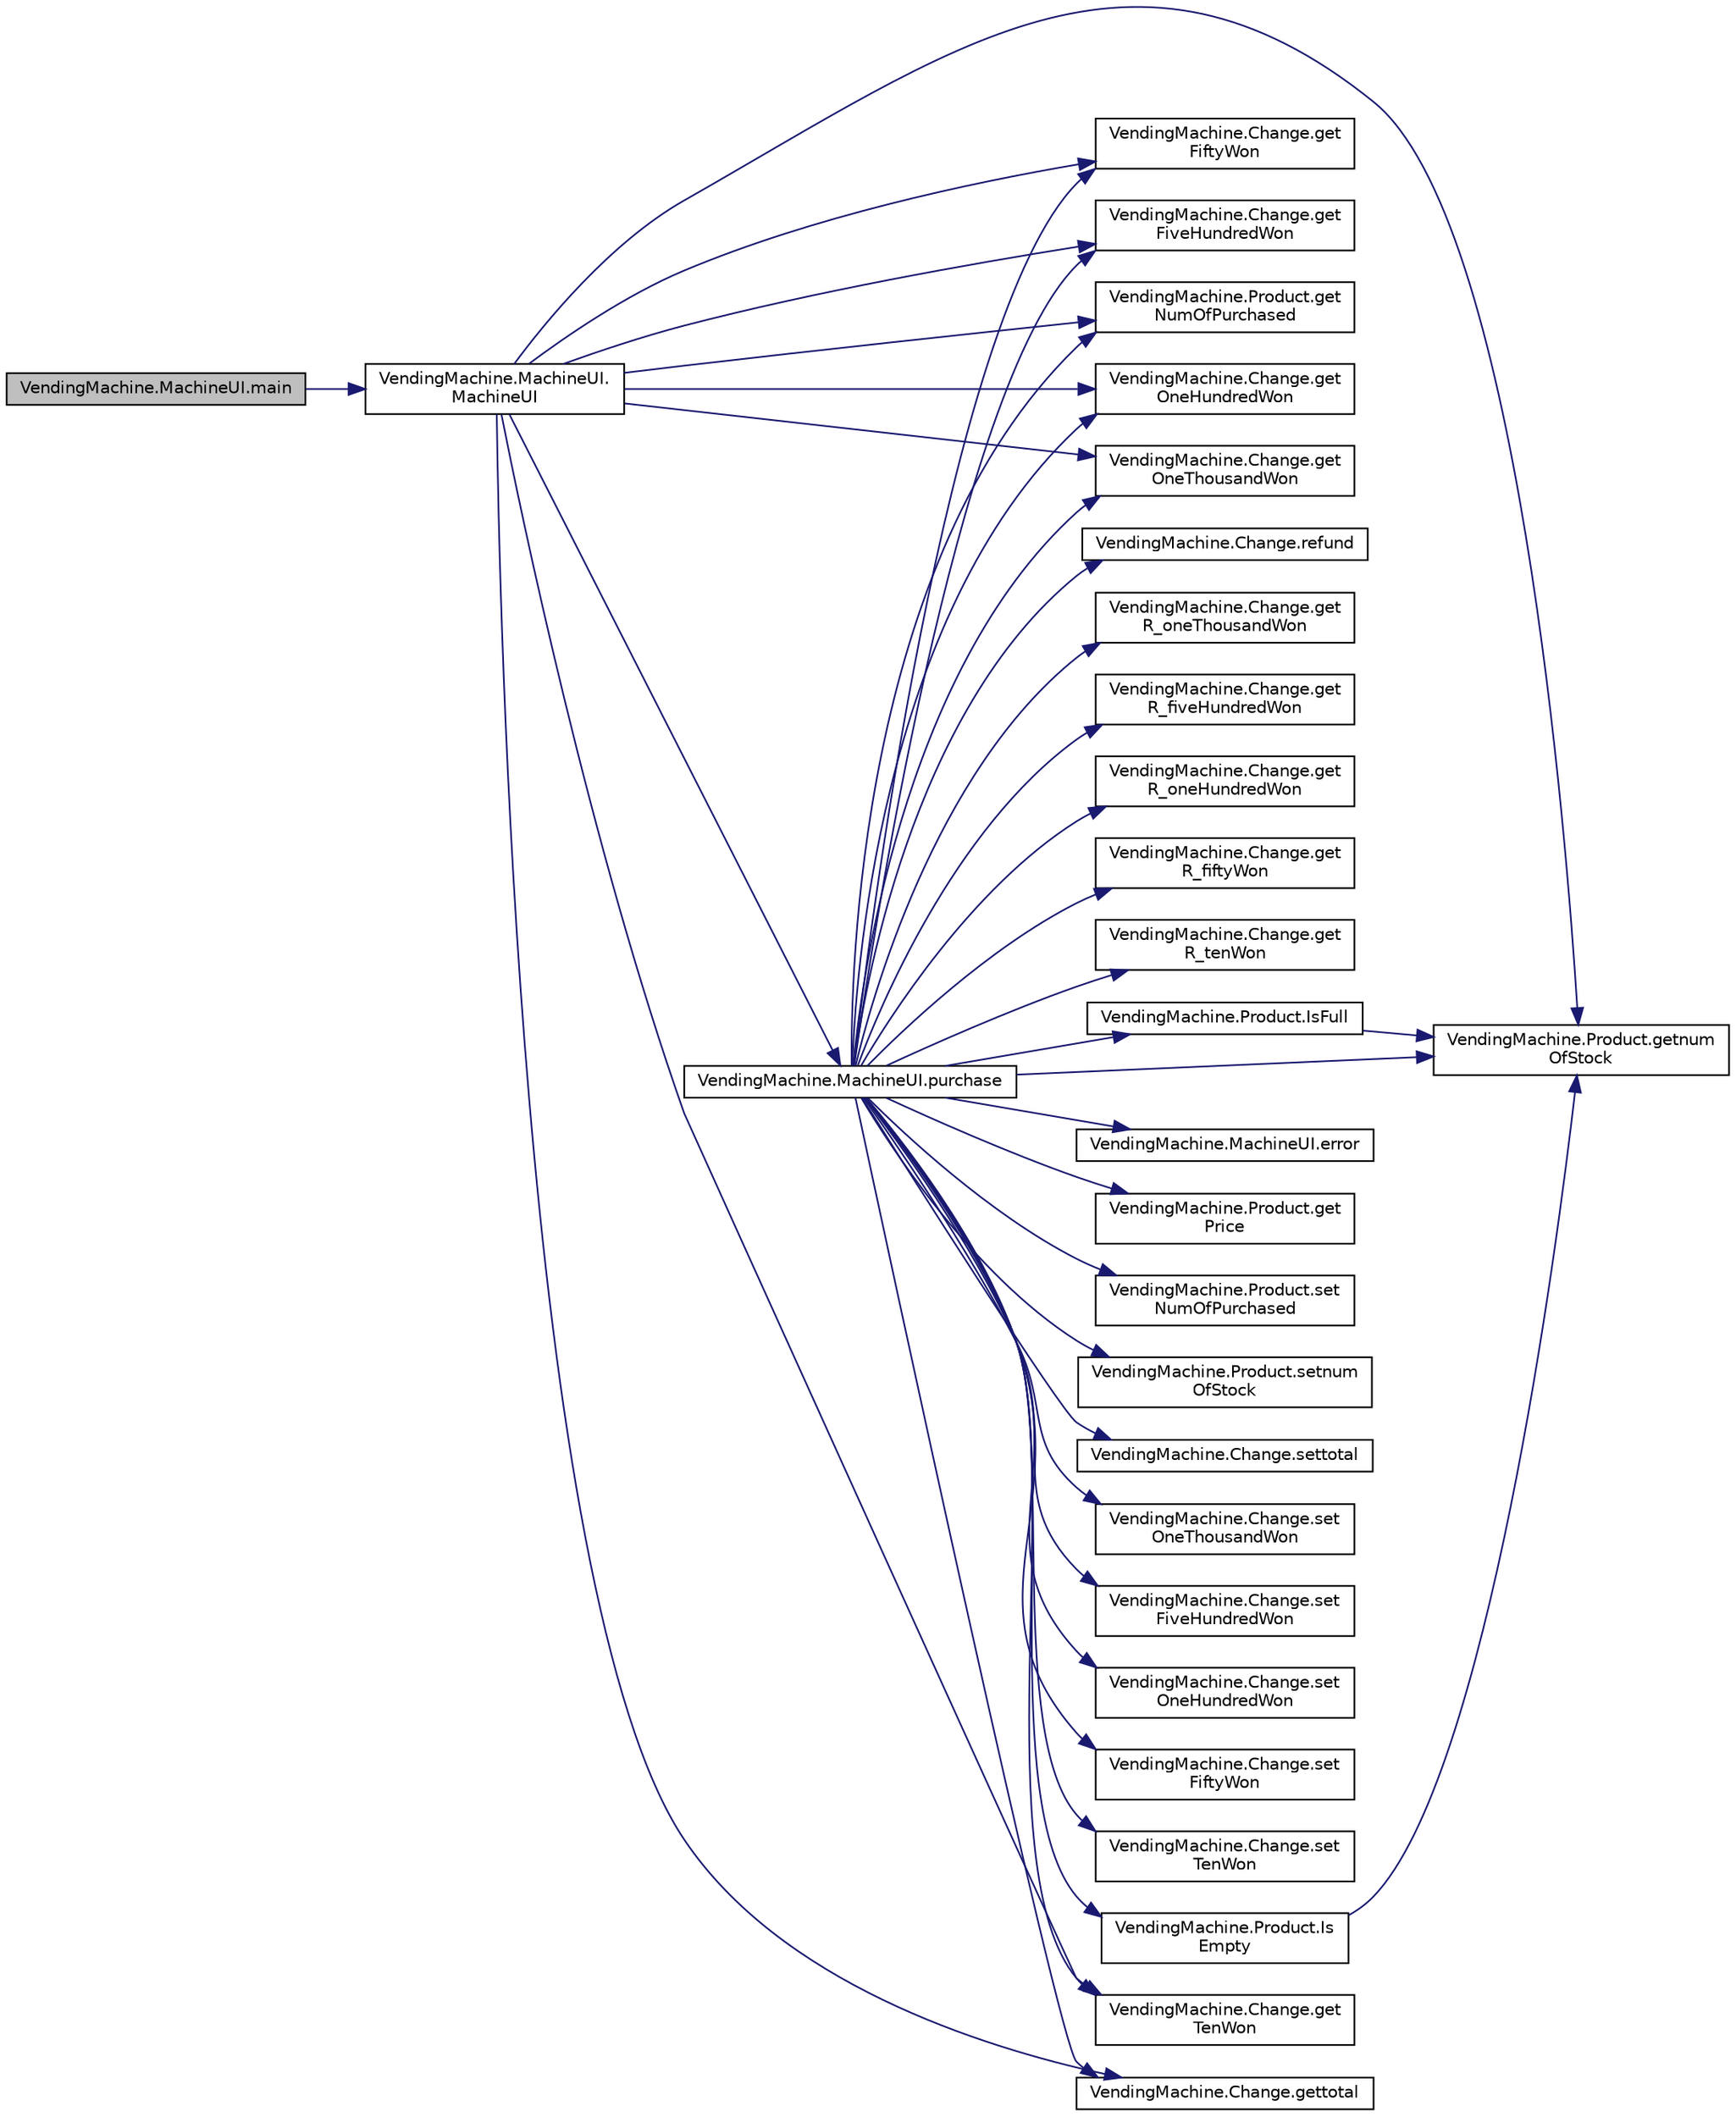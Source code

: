 digraph "VendingMachine.MachineUI.main"
{
  edge [fontname="Helvetica",fontsize="10",labelfontname="Helvetica",labelfontsize="10"];
  node [fontname="Helvetica",fontsize="10",shape=record];
  rankdir="LR";
  Node1 [label="VendingMachine.MachineUI.main",height=0.2,width=0.4,color="black", fillcolor="grey75", style="filled", fontcolor="black"];
  Node1 -> Node2 [color="midnightblue",fontsize="10",style="solid",fontname="Helvetica"];
  Node2 [label="VendingMachine.MachineUI.\lMachineUI",height=0.2,width=0.4,color="black", fillcolor="white", style="filled",URL="$class_vending_machine_1_1_machine_u_i.html#a3c614e330b9975abf0909d61b694f8d9",tooltip="VendingMachine UI의 제목을 만들어주고 글꼴도 바꿔줌 images폴더를 만들어 음료수 사진들 저장 setBounds..."];
  Node2 -> Node3 [color="midnightblue",fontsize="10",style="solid",fontname="Helvetica"];
  Node3 [label="VendingMachine.Change.get\lFiftyWon",height=0.2,width=0.4,color="black", fillcolor="white", style="filled",URL="$class_vending_machine_1_1_change.html#a1ef85014ae005316e4a39db49e8364a7"];
  Node2 -> Node4 [color="midnightblue",fontsize="10",style="solid",fontname="Helvetica"];
  Node4 [label="VendingMachine.Change.get\lFiveHundredWon",height=0.2,width=0.4,color="black", fillcolor="white", style="filled",URL="$class_vending_machine_1_1_change.html#afa26632165b427a19133f182996587a3"];
  Node2 -> Node5 [color="midnightblue",fontsize="10",style="solid",fontname="Helvetica"];
  Node5 [label="VendingMachine.Product.get\lNumOfPurchased",height=0.2,width=0.4,color="black", fillcolor="white", style="filled",URL="$class_vending_machine_1_1_product.html#aefa8a5881c5569171a8cf1161b4bd911"];
  Node2 -> Node6 [color="midnightblue",fontsize="10",style="solid",fontname="Helvetica"];
  Node6 [label="VendingMachine.Product.getnum\lOfStock",height=0.2,width=0.4,color="black", fillcolor="white", style="filled",URL="$class_vending_machine_1_1_product.html#a199bec8565bf69e9231248a49076a01b"];
  Node2 -> Node7 [color="midnightblue",fontsize="10",style="solid",fontname="Helvetica"];
  Node7 [label="VendingMachine.Change.get\lOneHundredWon",height=0.2,width=0.4,color="black", fillcolor="white", style="filled",URL="$class_vending_machine_1_1_change.html#ac814aaff5cfe37b1a71899f750f4d99e"];
  Node2 -> Node8 [color="midnightblue",fontsize="10",style="solid",fontname="Helvetica"];
  Node8 [label="VendingMachine.Change.get\lOneThousandWon",height=0.2,width=0.4,color="black", fillcolor="white", style="filled",URL="$class_vending_machine_1_1_change.html#a4207ff32f227afb89076b87a3812cf2e"];
  Node2 -> Node9 [color="midnightblue",fontsize="10",style="solid",fontname="Helvetica"];
  Node9 [label="VendingMachine.Change.get\lTenWon",height=0.2,width=0.4,color="black", fillcolor="white", style="filled",URL="$class_vending_machine_1_1_change.html#ac6b95aa923e6727f5ecf8095b7f42e99"];
  Node2 -> Node10 [color="midnightblue",fontsize="10",style="solid",fontname="Helvetica"];
  Node10 [label="VendingMachine.Change.gettotal",height=0.2,width=0.4,color="black", fillcolor="white", style="filled",URL="$class_vending_machine_1_1_change.html#a07a32d7240178343fa1273d075d73c64"];
  Node2 -> Node11 [color="midnightblue",fontsize="10",style="solid",fontname="Helvetica"];
  Node11 [label="VendingMachine.MachineUI.purchase",height=0.2,width=0.4,color="black", fillcolor="white", style="filled",URL="$class_vending_machine_1_1_machine_u_i.html#aadccf593dc69281c9ebbfe1fbe09b804",tooltip="자판기의 모든 역할이 담긴 핵심 함수 "];
  Node11 -> Node12 [color="midnightblue",fontsize="10",style="solid",fontname="Helvetica"];
  Node12 [label="VendingMachine.Product.Is\lEmpty",height=0.2,width=0.4,color="black", fillcolor="white", style="filled",URL="$class_vending_machine_1_1_product.html#a30a3d227efda7f0041ee4585d529ec45"];
  Node12 -> Node6 [color="midnightblue",fontsize="10",style="solid",fontname="Helvetica"];
  Node11 -> Node13 [color="midnightblue",fontsize="10",style="solid",fontname="Helvetica"];
  Node13 [label="VendingMachine.MachineUI.error",height=0.2,width=0.4,color="black", fillcolor="white", style="filled",URL="$class_vending_machine_1_1_machine_u_i.html#a737e9b912652fdd8ed7824f12992d1bf",tooltip="에러가 있을 때 경고창을 띄우고 메세지를 나타내기위한 함수 "];
  Node11 -> Node10 [color="midnightblue",fontsize="10",style="solid",fontname="Helvetica"];
  Node11 -> Node14 [color="midnightblue",fontsize="10",style="solid",fontname="Helvetica"];
  Node14 [label="VendingMachine.Product.get\lPrice",height=0.2,width=0.4,color="black", fillcolor="white", style="filled",URL="$class_vending_machine_1_1_product.html#abf388db99a413403b8ebad6abe8bb593"];
  Node11 -> Node15 [color="midnightblue",fontsize="10",style="solid",fontname="Helvetica"];
  Node15 [label="VendingMachine.Product.set\lNumOfPurchased",height=0.2,width=0.4,color="black", fillcolor="white", style="filled",URL="$class_vending_machine_1_1_product.html#a45ff6ad466f274711d19adf7afbef20b"];
  Node11 -> Node5 [color="midnightblue",fontsize="10",style="solid",fontname="Helvetica"];
  Node11 -> Node16 [color="midnightblue",fontsize="10",style="solid",fontname="Helvetica"];
  Node16 [label="VendingMachine.Product.setnum\lOfStock",height=0.2,width=0.4,color="black", fillcolor="white", style="filled",URL="$class_vending_machine_1_1_product.html#a09bbd37ae2e203492a3ca553adf3a8fc"];
  Node11 -> Node6 [color="midnightblue",fontsize="10",style="solid",fontname="Helvetica"];
  Node11 -> Node17 [color="midnightblue",fontsize="10",style="solid",fontname="Helvetica"];
  Node17 [label="VendingMachine.Change.settotal",height=0.2,width=0.4,color="black", fillcolor="white", style="filled",URL="$class_vending_machine_1_1_change.html#a400cce1d214d8e70ae8018aaaa8b1794"];
  Node11 -> Node18 [color="midnightblue",fontsize="10",style="solid",fontname="Helvetica"];
  Node18 [label="VendingMachine.Product.IsFull",height=0.2,width=0.4,color="black", fillcolor="white", style="filled",URL="$class_vending_machine_1_1_product.html#ac21e8cb627fddac1d392a765348c630e"];
  Node18 -> Node6 [color="midnightblue",fontsize="10",style="solid",fontname="Helvetica"];
  Node11 -> Node19 [color="midnightblue",fontsize="10",style="solid",fontname="Helvetica"];
  Node19 [label="VendingMachine.Change.set\lOneThousandWon",height=0.2,width=0.4,color="black", fillcolor="white", style="filled",URL="$class_vending_machine_1_1_change.html#a31d951e1dcdab0d4cbbc4e76219608ae"];
  Node11 -> Node8 [color="midnightblue",fontsize="10",style="solid",fontname="Helvetica"];
  Node11 -> Node20 [color="midnightblue",fontsize="10",style="solid",fontname="Helvetica"];
  Node20 [label="VendingMachine.Change.set\lFiveHundredWon",height=0.2,width=0.4,color="black", fillcolor="white", style="filled",URL="$class_vending_machine_1_1_change.html#ae5dab6be91f68fc364f004649568deb8"];
  Node11 -> Node4 [color="midnightblue",fontsize="10",style="solid",fontname="Helvetica"];
  Node11 -> Node21 [color="midnightblue",fontsize="10",style="solid",fontname="Helvetica"];
  Node21 [label="VendingMachine.Change.set\lOneHundredWon",height=0.2,width=0.4,color="black", fillcolor="white", style="filled",URL="$class_vending_machine_1_1_change.html#accf770f112e4a58880b90d2d2941db3d"];
  Node11 -> Node7 [color="midnightblue",fontsize="10",style="solid",fontname="Helvetica"];
  Node11 -> Node22 [color="midnightblue",fontsize="10",style="solid",fontname="Helvetica"];
  Node22 [label="VendingMachine.Change.set\lFiftyWon",height=0.2,width=0.4,color="black", fillcolor="white", style="filled",URL="$class_vending_machine_1_1_change.html#a504308459778738b57096e5846d4a5ba"];
  Node11 -> Node3 [color="midnightblue",fontsize="10",style="solid",fontname="Helvetica"];
  Node11 -> Node23 [color="midnightblue",fontsize="10",style="solid",fontname="Helvetica"];
  Node23 [label="VendingMachine.Change.set\lTenWon",height=0.2,width=0.4,color="black", fillcolor="white", style="filled",URL="$class_vending_machine_1_1_change.html#a3fb3cf3b5c93c3c52fbc7d9c6a43af00"];
  Node11 -> Node9 [color="midnightblue",fontsize="10",style="solid",fontname="Helvetica"];
  Node11 -> Node24 [color="midnightblue",fontsize="10",style="solid",fontname="Helvetica"];
  Node24 [label="VendingMachine.Change.refund",height=0.2,width=0.4,color="black", fillcolor="white", style="filled",URL="$class_vending_machine_1_1_change.html#a8a18aaee61e801a42585bcab94aa57cf"];
  Node11 -> Node25 [color="midnightblue",fontsize="10",style="solid",fontname="Helvetica"];
  Node25 [label="VendingMachine.Change.get\lR_oneThousandWon",height=0.2,width=0.4,color="black", fillcolor="white", style="filled",URL="$class_vending_machine_1_1_change.html#a304e4aabef0c0ff7e21b3e761489f076"];
  Node11 -> Node26 [color="midnightblue",fontsize="10",style="solid",fontname="Helvetica"];
  Node26 [label="VendingMachine.Change.get\lR_fiveHundredWon",height=0.2,width=0.4,color="black", fillcolor="white", style="filled",URL="$class_vending_machine_1_1_change.html#a884e656f905999d7181b680299e9c9e9"];
  Node11 -> Node27 [color="midnightblue",fontsize="10",style="solid",fontname="Helvetica"];
  Node27 [label="VendingMachine.Change.get\lR_oneHundredWon",height=0.2,width=0.4,color="black", fillcolor="white", style="filled",URL="$class_vending_machine_1_1_change.html#a009fddaf04c554a4f3ecc9907b6a929e"];
  Node11 -> Node28 [color="midnightblue",fontsize="10",style="solid",fontname="Helvetica"];
  Node28 [label="VendingMachine.Change.get\lR_fiftyWon",height=0.2,width=0.4,color="black", fillcolor="white", style="filled",URL="$class_vending_machine_1_1_change.html#a9d9200ae5ebb4b68d5f8435a16cbc905"];
  Node11 -> Node29 [color="midnightblue",fontsize="10",style="solid",fontname="Helvetica"];
  Node29 [label="VendingMachine.Change.get\lR_tenWon",height=0.2,width=0.4,color="black", fillcolor="white", style="filled",URL="$class_vending_machine_1_1_change.html#a61c2682e5f0b7999cb830a45a94bfc78"];
}
